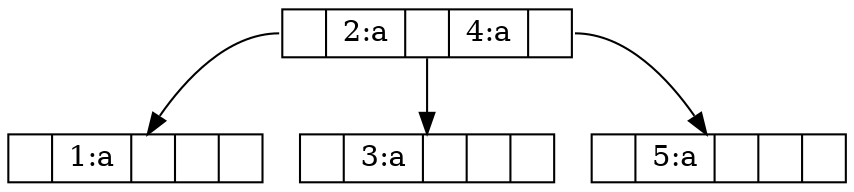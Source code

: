 digraph{node [shape = record,height=.1];
node8[label = "<f0> |2:a|<f1> |4:a|<f2>"];
node9[label = "<f0> |1:a|<f1> | |<f2>"];
"node8":f0 -> "node9";
node10[label = "<f0> |3:a|<f1> | |<f2>"];
"node8":f1 -> "node10";
node11[label = "<f0> |5:a|<f1> | |<f2>"];
"node8":f2 -> "node11";

}